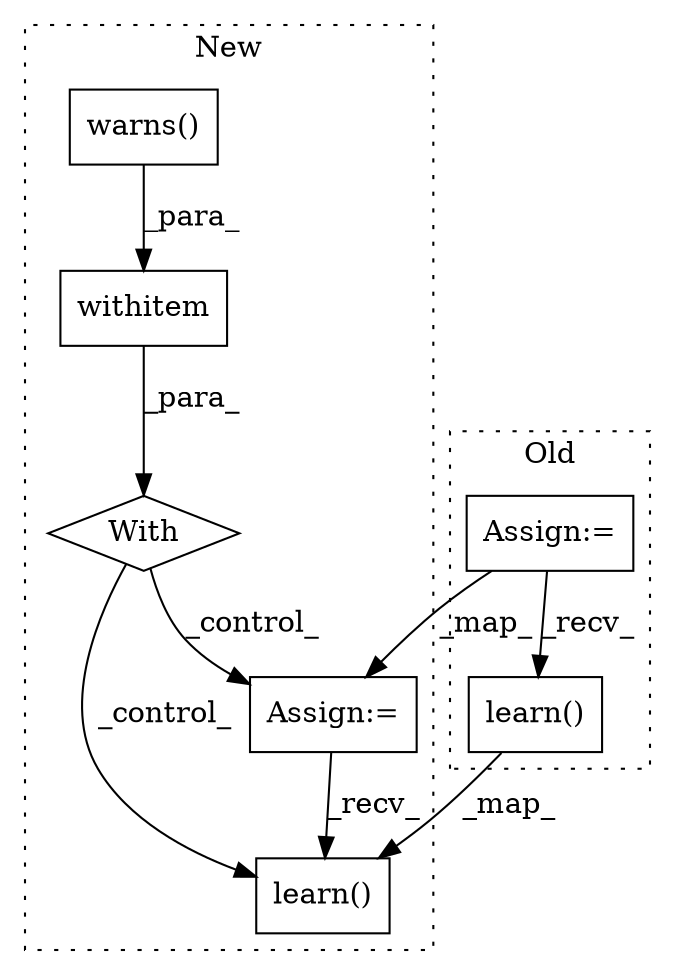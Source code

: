 digraph G {
subgraph cluster0 {
1 [label="learn()" a="75" s="2683" l="47" shape="box"];
4 [label="Assign:=" a="68" s="2424" l="3" shape="box"];
label = "Old";
style="dotted";
}
subgraph cluster1 {
2 [label="learn()" a="75" s="2822" l="47" shape="box"];
3 [label="Assign:=" a="68" s="2523" l="3" shape="box"];
5 [label="With" a="39" s="2419,2430" l="5,88" shape="diamond"];
6 [label="withitem" a="49" s="2424" l="6" shape="box"];
7 [label="warns()" a="75" s="2424,2455" l="13,1" shape="box"];
label = "New";
style="dotted";
}
1 -> 2 [label="_map_"];
3 -> 2 [label="_recv_"];
4 -> 1 [label="_recv_"];
4 -> 3 [label="_map_"];
5 -> 2 [label="_control_"];
5 -> 3 [label="_control_"];
6 -> 5 [label="_para_"];
7 -> 6 [label="_para_"];
}